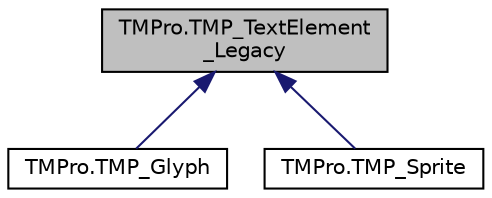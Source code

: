 digraph "TMPro.TMP_TextElement_Legacy"
{
 // LATEX_PDF_SIZE
  edge [fontname="Helvetica",fontsize="10",labelfontname="Helvetica",labelfontsize="10"];
  node [fontname="Helvetica",fontsize="10",shape=record];
  Node1 [label="TMPro.TMP_TextElement\l_Legacy",height=0.2,width=0.4,color="black", fillcolor="grey75", style="filled", fontcolor="black",tooltip="Base class for all text elements like characters (glyphs) and sprites."];
  Node1 -> Node2 [dir="back",color="midnightblue",fontsize="10",style="solid",fontname="Helvetica"];
  Node2 [label="TMPro.TMP_Glyph",height=0.2,width=0.4,color="black", fillcolor="white", style="filled",URL="$class_t_m_pro_1_1_t_m_p___glyph.html",tooltip=" "];
  Node1 -> Node3 [dir="back",color="midnightblue",fontsize="10",style="solid",fontname="Helvetica"];
  Node3 [label="TMPro.TMP_Sprite",height=0.2,width=0.4,color="black", fillcolor="white", style="filled",URL="$class_t_m_pro_1_1_t_m_p___sprite.html",tooltip=" "];
}

